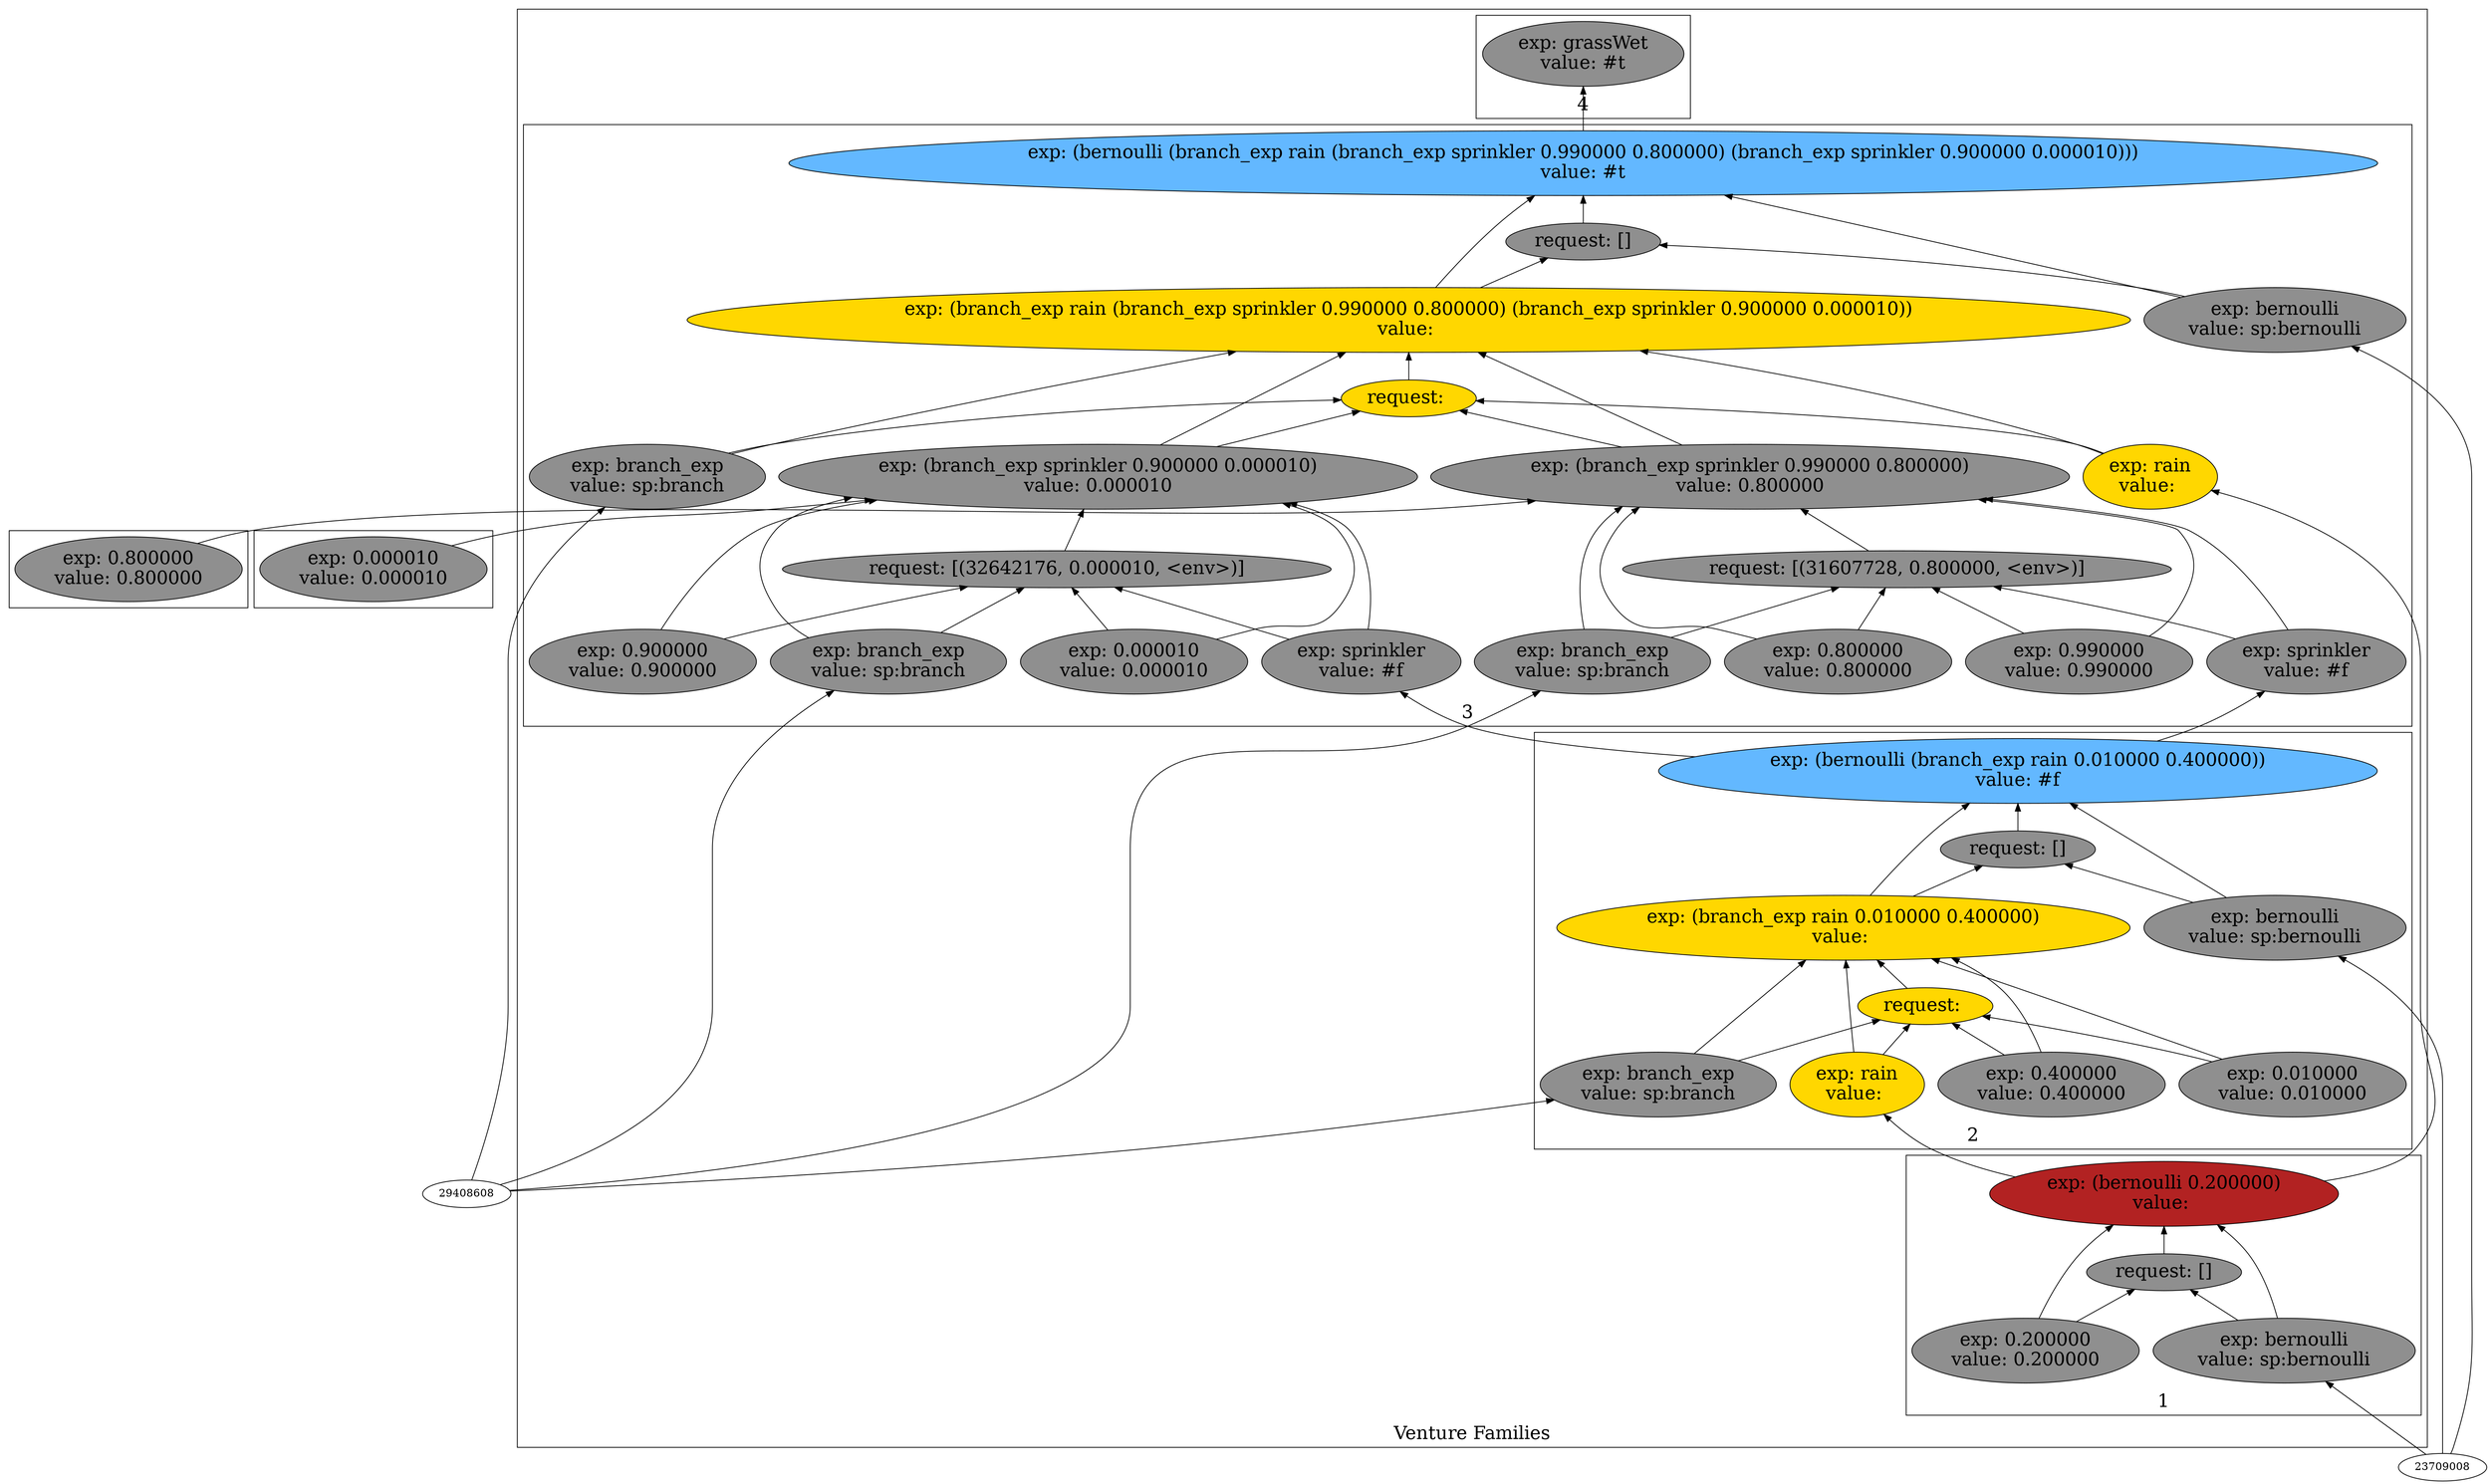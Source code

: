 digraph {
rankdir=BT
fontsize=24
subgraph cluster1 {
label="Venture Families"
subgraph cluster2 {
label="1"
"31724832"["fillcolor"="firebrick" "fontsize"="24" "label"="exp: (bernoulli 0.200000)\nvalue: " "shape"="ellipse" "style"="filled" ]
"33717328"["fillcolor"="grey56" "fontsize"="24" "label"="request: []" "shape"="ellipse" "style"="filled" ]
"32580976"["fillcolor"="grey56" "fontsize"="24" "label"="exp: bernoulli\nvalue: sp:bernoulli" "shape"="ellipse" "style"="filled" ]
"32618720"["fillcolor"="grey56" "fontsize"="24" "label"="exp: 0.200000\nvalue: 0.200000" "shape"="ellipse" "style"="filled" ]
}

subgraph cluster3 {
label="2"
"33294384"["fillcolor"="steelblue1" "fontsize"="24" "label"="exp: (bernoulli (branch_exp rain 0.010000 0.400000))\nvalue: #f" "shape"="ellipse" "style"="filled" ]
"33069568"["fillcolor"="grey56" "fontsize"="24" "label"="request: []" "shape"="ellipse" "style"="filled" ]
"33355904"["fillcolor"="grey56" "fontsize"="24" "label"="exp: bernoulli\nvalue: sp:bernoulli" "shape"="ellipse" "style"="filled" ]
"31606528"["fillcolor"="gold" "fontsize"="24" "label"="exp: (branch_exp rain 0.010000 0.400000)\nvalue: " "shape"="ellipse" "style"="filled" ]
"33034624"["fillcolor"="gold" "fontsize"="24" "label"="request: " "shape"="ellipse" "style"="filled" ]
"31900816"["fillcolor"="grey56" "fontsize"="24" "label"="exp: branch_exp\nvalue: sp:branch" "shape"="ellipse" "style"="filled" ]
"32068816"["fillcolor"="gold" "fontsize"="24" "label"="exp: rain\nvalue: " "shape"="ellipse" "style"="filled" ]
"32032992"["fillcolor"="grey56" "fontsize"="24" "label"="exp: 0.010000\nvalue: 0.010000" "shape"="ellipse" "style"="filled" ]
"31801984"["fillcolor"="grey56" "fontsize"="24" "label"="exp: 0.400000\nvalue: 0.400000" "shape"="ellipse" "style"="filled" ]
}

subgraph cluster4 {
label="3"
"32070704"["fillcolor"="steelblue1" "fontsize"="24" "label"="exp: (bernoulli (branch_exp rain (branch_exp sprinkler 0.990000 0.800000) (branch_exp sprinkler 0.900000 0.000010)))\nvalue: #t" "shape"="ellipse" "style"="filled" ]
"34107232"["fillcolor"="grey56" "fontsize"="24" "label"="request: []" "shape"="ellipse" "style"="filled" ]
"31836512"["fillcolor"="grey56" "fontsize"="24" "label"="exp: bernoulli\nvalue: sp:bernoulli" "shape"="ellipse" "style"="filled" ]
"34048464"["fillcolor"="gold" "fontsize"="24" "label"="exp: (branch_exp rain (branch_exp sprinkler 0.990000 0.800000) (branch_exp sprinkler 0.900000 0.000010))\nvalue: " "shape"="ellipse" "style"="filled" ]
"31719856"["fillcolor"="gold" "fontsize"="24" "label"="request: " "shape"="ellipse" "style"="filled" ]
"31883376"["fillcolor"="grey56" "fontsize"="24" "label"="exp: branch_exp\nvalue: sp:branch" "shape"="ellipse" "style"="filled" ]
"32073920"["fillcolor"="gold" "fontsize"="24" "label"="exp: rain\nvalue: " "shape"="ellipse" "style"="filled" ]
"32393504"["fillcolor"="grey56" "fontsize"="24" "label"="exp: (branch_exp sprinkler 0.990000 0.800000)\nvalue: 0.800000" "shape"="ellipse" "style"="filled" ]
"31607728"["fillcolor"="grey56" "fontsize"="24" "label"="request: [(31607728, 0.800000, <env>)]" "shape"="ellipse" "style"="filled" ]
"32429680"["fillcolor"="grey56" "fontsize"="24" "label"="exp: branch_exp\nvalue: sp:branch" "shape"="ellipse" "style"="filled" ]
"32480880"["fillcolor"="grey56" "fontsize"="24" "label"="exp: sprinkler\nvalue: #f" "shape"="ellipse" "style"="filled" ]
"32517056"["fillcolor"="grey56" "fontsize"="24" "label"="exp: 0.990000\nvalue: 0.990000" "shape"="ellipse" "style"="filled" ]
"32568256"["fillcolor"="grey56" "fontsize"="24" "label"="exp: 0.800000\nvalue: 0.800000" "shape"="ellipse" "style"="filled" ]
"32679920"["fillcolor"="grey56" "fontsize"="24" "label"="exp: (branch_exp sprinkler 0.900000 0.000010)\nvalue: 0.000010" "shape"="ellipse" "style"="filled" ]
"32642176"["fillcolor"="grey56" "fontsize"="24" "label"="request: [(32642176, 0.000010, <env>)]" "shape"="ellipse" "style"="filled" ]
"32717664"["fillcolor"="grey56" "fontsize"="24" "label"="exp: branch_exp\nvalue: sp:branch" "shape"="ellipse" "style"="filled" ]
"32755408"["fillcolor"="grey56" "fontsize"="24" "label"="exp: sprinkler\nvalue: #f" "shape"="ellipse" "style"="filled" ]
"32793152"["fillcolor"="grey56" "fontsize"="24" "label"="exp: 0.900000\nvalue: 0.900000" "shape"="ellipse" "style"="filled" ]
"32830896"["fillcolor"="grey56" "fontsize"="24" "label"="exp: 0.000010\nvalue: 0.000010" "shape"="ellipse" "style"="filled" ]
}

subgraph cluster5 {
label="4"
"31907680"["fillcolor"="grey56" "fontsize"="24" "label"="exp: grassWet\nvalue: #t" "shape"="ellipse" "style"="filled" ]
}

}

subgraph cluster6 {
label=""
"32604432"["fillcolor"="grey56" "fontsize"="24" "label"="exp: 0.800000\nvalue: 0.800000" "shape"="ellipse" "style"="filled" ]
}

subgraph cluster7 {
label=""
"32868640"["fillcolor"="grey56" "fontsize"="24" "label"="exp: 0.000010\nvalue: 0.000010" "shape"="ellipse" "style"="filled" ]
}

"32580976" -> "31724832"["arrowhead"="normal" "color"="black" "style"="solid" ]
"32580976" -> "33717328"["arrowhead"="normal" "color"="black" "style"="solid" ]
"23709008" -> "32580976"["arrowhead"="normal" "color"="black" "style"="solid" ]
"32618720" -> "31724832"["arrowhead"="normal" "color"="black" "style"="solid" ]
"32618720" -> "33717328"["arrowhead"="normal" "color"="black" "style"="solid" ]
"33717328" -> "31724832"["arrowhead"="normal" "color"="black" "style"="solid" ]
"32070704" -> "31907680"["arrowhead"="normal" "color"="black" "style"="solid" ]
"31836512" -> "32070704"["arrowhead"="normal" "color"="black" "style"="solid" ]
"31836512" -> "34107232"["arrowhead"="normal" "color"="black" "style"="solid" ]
"23709008" -> "31836512"["arrowhead"="normal" "color"="black" "style"="solid" ]
"34048464" -> "32070704"["arrowhead"="normal" "color"="black" "style"="solid" ]
"34048464" -> "34107232"["arrowhead"="normal" "color"="black" "style"="solid" ]
"31883376" -> "34048464"["arrowhead"="normal" "color"="black" "style"="solid" ]
"31883376" -> "31719856"["arrowhead"="normal" "color"="black" "style"="solid" ]
"29408608" -> "31883376"["arrowhead"="normal" "color"="black" "style"="solid" ]
"32073920" -> "34048464"["arrowhead"="normal" "color"="black" "style"="solid" ]
"32073920" -> "31719856"["arrowhead"="normal" "color"="black" "style"="solid" ]
"31724832" -> "32073920"["arrowhead"="normal" "color"="black" "style"="solid" ]
"32393504" -> "34048464"["arrowhead"="normal" "color"="black" "style"="solid" ]
"32393504" -> "31719856"["arrowhead"="normal" "color"="black" "style"="solid" ]
"32429680" -> "32393504"["arrowhead"="normal" "color"="black" "style"="solid" ]
"32429680" -> "31607728"["arrowhead"="normal" "color"="black" "style"="solid" ]
"29408608" -> "32429680"["arrowhead"="normal" "color"="black" "style"="solid" ]
"32480880" -> "32393504"["arrowhead"="normal" "color"="black" "style"="solid" ]
"32480880" -> "31607728"["arrowhead"="normal" "color"="black" "style"="solid" ]
"33294384" -> "32480880"["arrowhead"="normal" "color"="black" "style"="solid" ]
"32517056" -> "32393504"["arrowhead"="normal" "color"="black" "style"="solid" ]
"32517056" -> "31607728"["arrowhead"="normal" "color"="black" "style"="solid" ]
"32568256" -> "32393504"["arrowhead"="normal" "color"="black" "style"="solid" ]
"32568256" -> "31607728"["arrowhead"="normal" "color"="black" "style"="solid" ]
"31607728" -> "32393504"["arrowhead"="normal" "color"="black" "style"="solid" ]
"32604432" -> "32393504"["arrowhead"="normal" "color"="black" "style"="solid" ]
"32679920" -> "34048464"["arrowhead"="normal" "color"="black" "style"="solid" ]
"32679920" -> "31719856"["arrowhead"="normal" "color"="black" "style"="solid" ]
"32717664" -> "32679920"["arrowhead"="normal" "color"="black" "style"="solid" ]
"32717664" -> "32642176"["arrowhead"="normal" "color"="black" "style"="solid" ]
"29408608" -> "32717664"["arrowhead"="normal" "color"="black" "style"="solid" ]
"32755408" -> "32679920"["arrowhead"="normal" "color"="black" "style"="solid" ]
"32755408" -> "32642176"["arrowhead"="normal" "color"="black" "style"="solid" ]
"33294384" -> "32755408"["arrowhead"="normal" "color"="black" "style"="solid" ]
"32793152" -> "32679920"["arrowhead"="normal" "color"="black" "style"="solid" ]
"32793152" -> "32642176"["arrowhead"="normal" "color"="black" "style"="solid" ]
"32830896" -> "32679920"["arrowhead"="normal" "color"="black" "style"="solid" ]
"32830896" -> "32642176"["arrowhead"="normal" "color"="black" "style"="solid" ]
"32642176" -> "32679920"["arrowhead"="normal" "color"="black" "style"="solid" ]
"32868640" -> "32679920"["arrowhead"="normal" "color"="black" "style"="solid" ]
"31719856" -> "34048464"["arrowhead"="normal" "color"="black" "style"="solid" ]
"34107232" -> "32070704"["arrowhead"="normal" "color"="black" "style"="solid" ]
"33355904" -> "33294384"["arrowhead"="normal" "color"="black" "style"="solid" ]
"33355904" -> "33069568"["arrowhead"="normal" "color"="black" "style"="solid" ]
"23709008" -> "33355904"["arrowhead"="normal" "color"="black" "style"="solid" ]
"31606528" -> "33294384"["arrowhead"="normal" "color"="black" "style"="solid" ]
"31606528" -> "33069568"["arrowhead"="normal" "color"="black" "style"="solid" ]
"31900816" -> "31606528"["arrowhead"="normal" "color"="black" "style"="solid" ]
"31900816" -> "33034624"["arrowhead"="normal" "color"="black" "style"="solid" ]
"29408608" -> "31900816"["arrowhead"="normal" "color"="black" "style"="solid" ]
"32068816" -> "31606528"["arrowhead"="normal" "color"="black" "style"="solid" ]
"32068816" -> "33034624"["arrowhead"="normal" "color"="black" "style"="solid" ]
"31724832" -> "32068816"["arrowhead"="normal" "color"="black" "style"="solid" ]
"32032992" -> "31606528"["arrowhead"="normal" "color"="black" "style"="solid" ]
"32032992" -> "33034624"["arrowhead"="normal" "color"="black" "style"="solid" ]
"31801984" -> "31606528"["arrowhead"="normal" "color"="black" "style"="solid" ]
"31801984" -> "33034624"["arrowhead"="normal" "color"="black" "style"="solid" ]
"33034624" -> "31606528"["arrowhead"="normal" "color"="black" "style"="solid" ]
"33069568" -> "33294384"["arrowhead"="normal" "color"="black" "style"="solid" ]

}